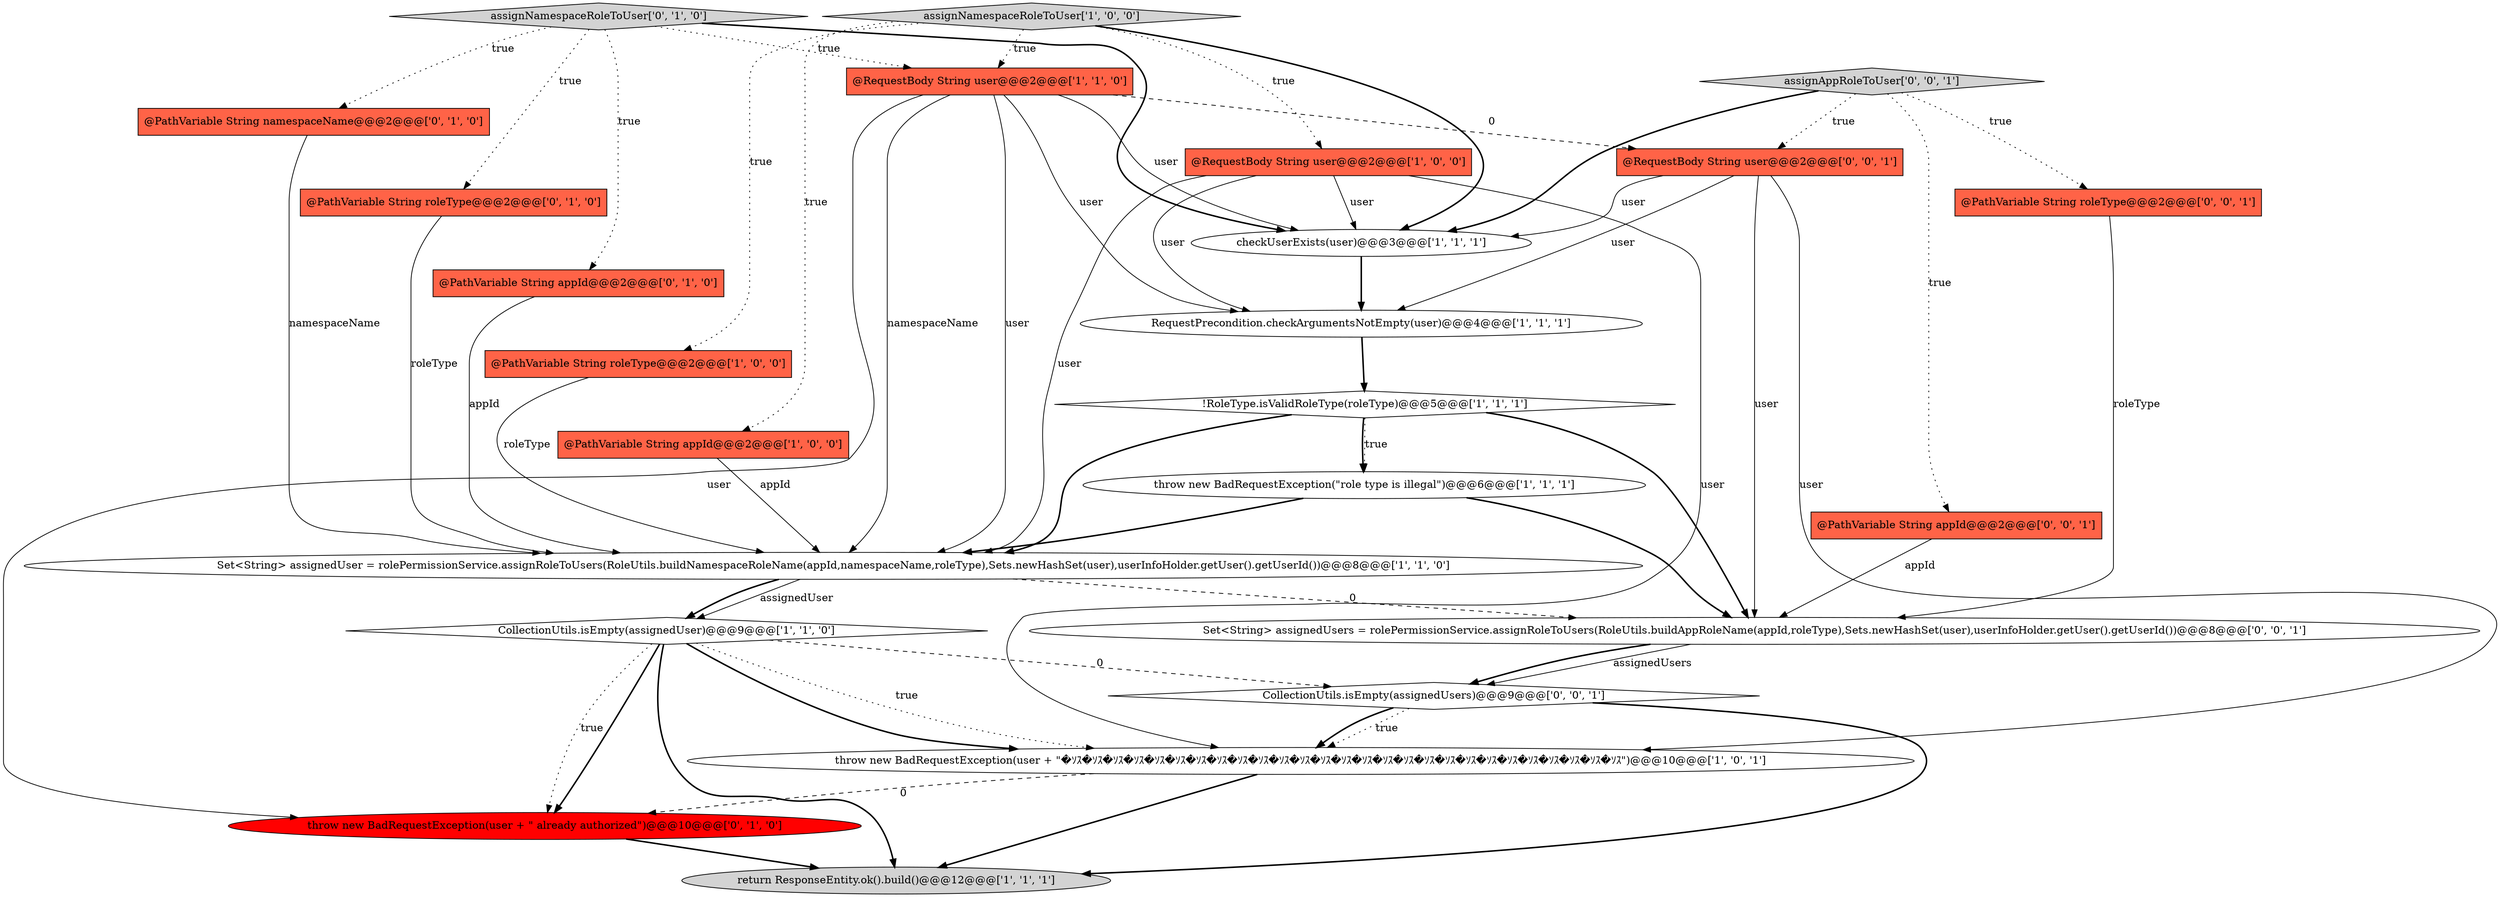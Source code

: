digraph {
9 [style = filled, label = "RequestPrecondition.checkArgumentsNotEmpty(user)@@@4@@@['1', '1', '1']", fillcolor = white, shape = ellipse image = "AAA0AAABBB1BBB"];
6 [style = filled, label = "Set<String> assignedUser = rolePermissionService.assignRoleToUsers(RoleUtils.buildNamespaceRoleName(appId,namespaceName,roleType),Sets.newHashSet(user),userInfoHolder.getUser().getUserId())@@@8@@@['1', '1', '0']", fillcolor = white, shape = ellipse image = "AAA0AAABBB1BBB"];
15 [style = filled, label = "assignNamespaceRoleToUser['0', '1', '0']", fillcolor = lightgray, shape = diamond image = "AAA0AAABBB2BBB"];
0 [style = filled, label = "@PathVariable String roleType@@@2@@@['1', '0', '0']", fillcolor = tomato, shape = box image = "AAA0AAABBB1BBB"];
3 [style = filled, label = "@RequestBody String user@@@2@@@['1', '0', '0']", fillcolor = tomato, shape = box image = "AAA0AAABBB1BBB"];
16 [style = filled, label = "@PathVariable String namespaceName@@@2@@@['0', '1', '0']", fillcolor = tomato, shape = box image = "AAA0AAABBB2BBB"];
4 [style = filled, label = "return ResponseEntity.ok().build()@@@12@@@['1', '1', '1']", fillcolor = lightgray, shape = ellipse image = "AAA0AAABBB1BBB"];
18 [style = filled, label = "CollectionUtils.isEmpty(assignedUsers)@@@9@@@['0', '0', '1']", fillcolor = white, shape = diamond image = "AAA0AAABBB3BBB"];
10 [style = filled, label = "!RoleType.isValidRoleType(roleType)@@@5@@@['1', '1', '1']", fillcolor = white, shape = diamond image = "AAA0AAABBB1BBB"];
11 [style = filled, label = "throw new BadRequestException(\"role type is illegal\")@@@6@@@['1', '1', '1']", fillcolor = white, shape = ellipse image = "AAA0AAABBB1BBB"];
19 [style = filled, label = "@PathVariable String appId@@@2@@@['0', '0', '1']", fillcolor = tomato, shape = box image = "AAA0AAABBB3BBB"];
21 [style = filled, label = "assignAppRoleToUser['0', '0', '1']", fillcolor = lightgray, shape = diamond image = "AAA0AAABBB3BBB"];
23 [style = filled, label = "@RequestBody String user@@@2@@@['0', '0', '1']", fillcolor = tomato, shape = box image = "AAA0AAABBB3BBB"];
5 [style = filled, label = "checkUserExists(user)@@@3@@@['1', '1', '1']", fillcolor = white, shape = ellipse image = "AAA0AAABBB1BBB"];
20 [style = filled, label = "Set<String> assignedUsers = rolePermissionService.assignRoleToUsers(RoleUtils.buildAppRoleName(appId,roleType),Sets.newHashSet(user),userInfoHolder.getUser().getUserId())@@@8@@@['0', '0', '1']", fillcolor = white, shape = ellipse image = "AAA0AAABBB3BBB"];
7 [style = filled, label = "CollectionUtils.isEmpty(assignedUser)@@@9@@@['1', '1', '0']", fillcolor = white, shape = diamond image = "AAA0AAABBB1BBB"];
22 [style = filled, label = "@PathVariable String roleType@@@2@@@['0', '0', '1']", fillcolor = tomato, shape = box image = "AAA0AAABBB3BBB"];
12 [style = filled, label = "throw new BadRequestException(user + \"�ｿｽ�ｿｽ�ｿｽ�ｿｽ�ｿｽ�ｿｽ�ｿｽ�ｿｽ�ｿｽ�ｿｽ�ｿｽ�ｿｽ�ｿｽ�ｿｽ�ｿｽ�ｿｽ�ｿｽ�ｿｽ�ｿｽ�ｿｽ�ｿｽ�ｿｽ�ｿｽ�ｿｽ�ｿｽ�ｿｽ�ｿｽ\")@@@10@@@['1', '0', '1']", fillcolor = white, shape = ellipse image = "AAA0AAABBB1BBB"];
2 [style = filled, label = "@PathVariable String appId@@@2@@@['1', '0', '0']", fillcolor = tomato, shape = box image = "AAA0AAABBB1BBB"];
1 [style = filled, label = "assignNamespaceRoleToUser['1', '0', '0']", fillcolor = lightgray, shape = diamond image = "AAA0AAABBB1BBB"];
17 [style = filled, label = "throw new BadRequestException(user + \" already authorized\")@@@10@@@['0', '1', '0']", fillcolor = red, shape = ellipse image = "AAA1AAABBB2BBB"];
13 [style = filled, label = "@PathVariable String roleType@@@2@@@['0', '1', '0']", fillcolor = tomato, shape = box image = "AAA0AAABBB2BBB"];
14 [style = filled, label = "@PathVariable String appId@@@2@@@['0', '1', '0']", fillcolor = tomato, shape = box image = "AAA0AAABBB2BBB"];
8 [style = filled, label = "@RequestBody String user@@@2@@@['1', '1', '0']", fillcolor = tomato, shape = box image = "AAA0AAABBB1BBB"];
1->5 [style = bold, label=""];
11->20 [style = bold, label=""];
3->12 [style = solid, label="user"];
8->6 [style = solid, label="namespaceName"];
10->20 [style = bold, label=""];
7->17 [style = bold, label=""];
7->18 [style = dashed, label="0"];
23->12 [style = solid, label="user"];
5->9 [style = bold, label=""];
20->18 [style = solid, label="assignedUsers"];
7->12 [style = bold, label=""];
6->7 [style = solid, label="assignedUser"];
6->20 [style = dashed, label="0"];
11->6 [style = bold, label=""];
3->5 [style = solid, label="user"];
23->9 [style = solid, label="user"];
23->5 [style = solid, label="user"];
17->4 [style = bold, label=""];
18->12 [style = bold, label=""];
12->17 [style = dashed, label="0"];
21->22 [style = dotted, label="true"];
7->4 [style = bold, label=""];
9->10 [style = bold, label=""];
15->14 [style = dotted, label="true"];
15->16 [style = dotted, label="true"];
10->6 [style = bold, label=""];
15->5 [style = bold, label=""];
19->20 [style = solid, label="appId"];
7->12 [style = dotted, label="true"];
16->6 [style = solid, label="namespaceName"];
15->13 [style = dotted, label="true"];
8->17 [style = solid, label="user"];
1->3 [style = dotted, label="true"];
22->20 [style = solid, label="roleType"];
20->18 [style = bold, label=""];
14->6 [style = solid, label="appId"];
21->5 [style = bold, label=""];
18->12 [style = dotted, label="true"];
15->8 [style = dotted, label="true"];
18->4 [style = bold, label=""];
12->4 [style = bold, label=""];
10->11 [style = dotted, label="true"];
13->6 [style = solid, label="roleType"];
21->23 [style = dotted, label="true"];
21->19 [style = dotted, label="true"];
23->20 [style = solid, label="user"];
1->8 [style = dotted, label="true"];
8->9 [style = solid, label="user"];
8->5 [style = solid, label="user"];
1->0 [style = dotted, label="true"];
6->7 [style = bold, label=""];
1->2 [style = dotted, label="true"];
3->6 [style = solid, label="user"];
7->17 [style = dotted, label="true"];
2->6 [style = solid, label="appId"];
3->9 [style = solid, label="user"];
0->6 [style = solid, label="roleType"];
8->23 [style = dashed, label="0"];
8->6 [style = solid, label="user"];
10->11 [style = bold, label=""];
}
